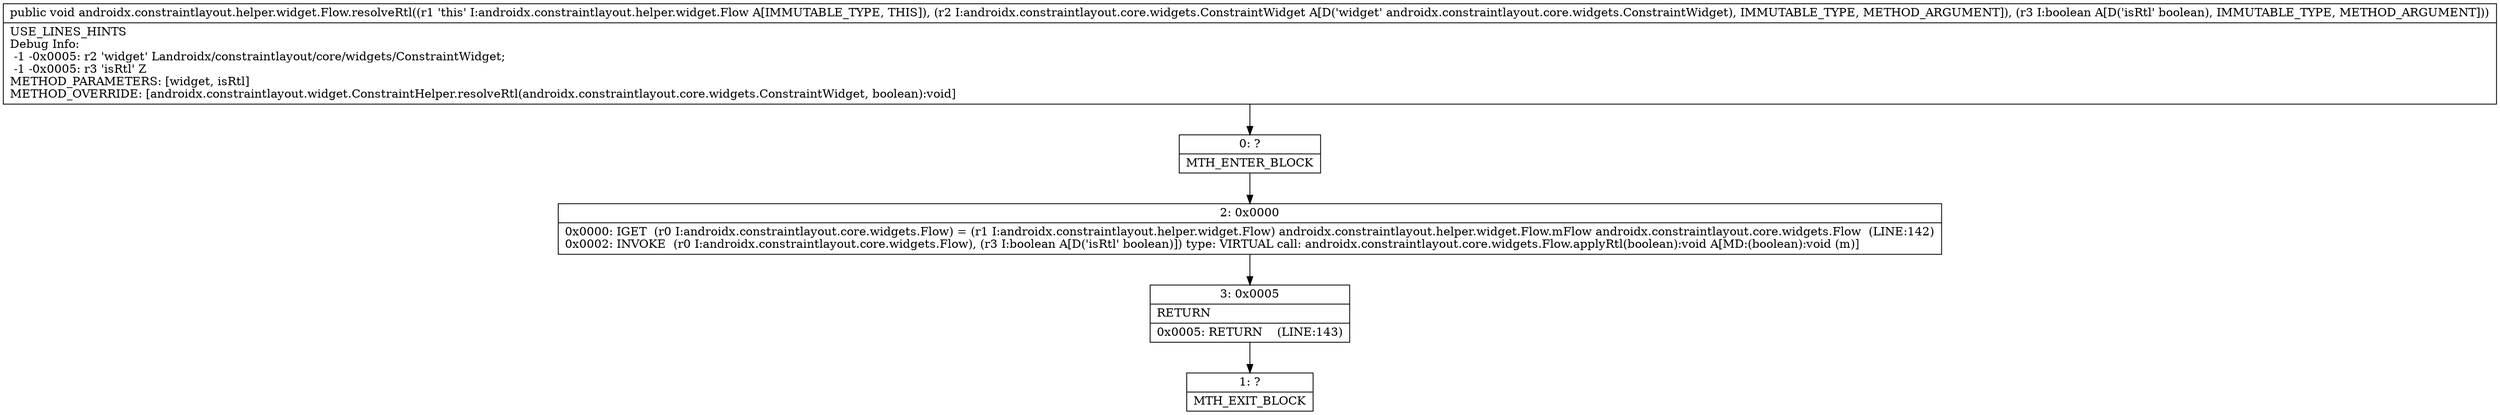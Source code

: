 digraph "CFG forandroidx.constraintlayout.helper.widget.Flow.resolveRtl(Landroidx\/constraintlayout\/core\/widgets\/ConstraintWidget;Z)V" {
Node_0 [shape=record,label="{0\:\ ?|MTH_ENTER_BLOCK\l}"];
Node_2 [shape=record,label="{2\:\ 0x0000|0x0000: IGET  (r0 I:androidx.constraintlayout.core.widgets.Flow) = (r1 I:androidx.constraintlayout.helper.widget.Flow) androidx.constraintlayout.helper.widget.Flow.mFlow androidx.constraintlayout.core.widgets.Flow  (LINE:142)\l0x0002: INVOKE  (r0 I:androidx.constraintlayout.core.widgets.Flow), (r3 I:boolean A[D('isRtl' boolean)]) type: VIRTUAL call: androidx.constraintlayout.core.widgets.Flow.applyRtl(boolean):void A[MD:(boolean):void (m)]\l}"];
Node_3 [shape=record,label="{3\:\ 0x0005|RETURN\l|0x0005: RETURN    (LINE:143)\l}"];
Node_1 [shape=record,label="{1\:\ ?|MTH_EXIT_BLOCK\l}"];
MethodNode[shape=record,label="{public void androidx.constraintlayout.helper.widget.Flow.resolveRtl((r1 'this' I:androidx.constraintlayout.helper.widget.Flow A[IMMUTABLE_TYPE, THIS]), (r2 I:androidx.constraintlayout.core.widgets.ConstraintWidget A[D('widget' androidx.constraintlayout.core.widgets.ConstraintWidget), IMMUTABLE_TYPE, METHOD_ARGUMENT]), (r3 I:boolean A[D('isRtl' boolean), IMMUTABLE_TYPE, METHOD_ARGUMENT]))  | USE_LINES_HINTS\lDebug Info:\l  \-1 \-0x0005: r2 'widget' Landroidx\/constraintlayout\/core\/widgets\/ConstraintWidget;\l  \-1 \-0x0005: r3 'isRtl' Z\lMETHOD_PARAMETERS: [widget, isRtl]\lMETHOD_OVERRIDE: [androidx.constraintlayout.widget.ConstraintHelper.resolveRtl(androidx.constraintlayout.core.widgets.ConstraintWidget, boolean):void]\l}"];
MethodNode -> Node_0;Node_0 -> Node_2;
Node_2 -> Node_3;
Node_3 -> Node_1;
}

